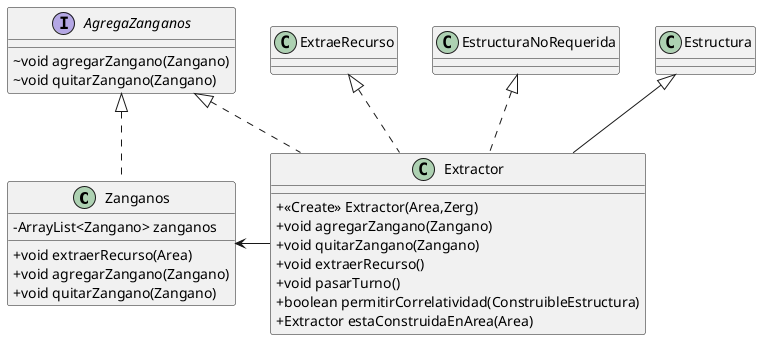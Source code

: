 @startuml
skinparam classAttributeIconSize 0
class Zanganos {
- ArrayList<Zangano> zanganos
+ void extraerRecurso(Area)
+ void agregarZangano(Zangano)
+ void quitarZangano(Zangano)
}
class Extractor {
+ <<Create>> Extractor(Area,Zerg)
+ void agregarZangano(Zangano)
+ void quitarZangano(Zangano)
+ void extraerRecurso()
+ void pasarTurno()
+ boolean permitirCorrelatividad(ConstruibleEstructura)
+ Extractor estaConstruidaEnArea(Area)
}
interface AgregaZanganos {
~ void agregarZangano(Zangano)
~ void quitarZangano(Zangano)
}


AgregaZanganos <|.. Zanganos
ExtraeRecurso <|.. Extractor
AgregaZanganos <|.. Extractor
EstructuraNoRequerida <|.. Extractor
Estructura <|-- Extractor
Extractor -left-> Zanganos
@enduml